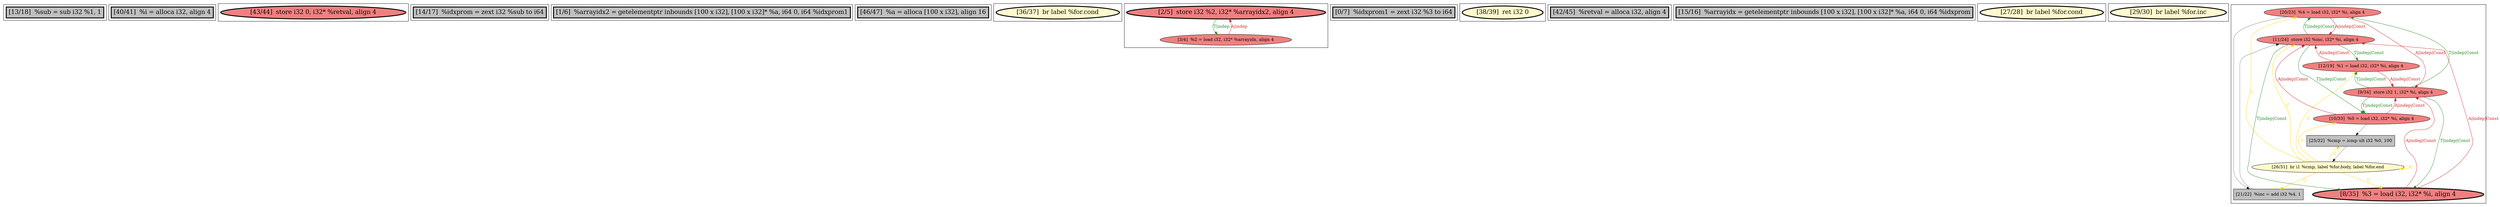 
digraph G {





subgraph cluster13 {


node85 [penwidth=3.0,fontsize=20,fillcolor=grey,label="[13/18]  %sub = sub i32 %1, 1",shape=rectangle,style=filled ]



}

subgraph cluster11 {


node83 [penwidth=3.0,fontsize=20,fillcolor=grey,label="[40/41]  %i = alloca i32, align 4",shape=rectangle,style=filled ]



}

subgraph cluster10 {


node82 [penwidth=3.0,fontsize=20,fillcolor=lightcoral,label="[43/44]  store i32 0, i32* %retval, align 4",shape=ellipse,style=filled ]



}

subgraph cluster9 {


node81 [penwidth=3.0,fontsize=20,fillcolor=grey,label="[14/17]  %idxprom = zext i32 %sub to i64",shape=rectangle,style=filled ]



}

subgraph cluster8 {


node80 [penwidth=3.0,fontsize=20,fillcolor=grey,label="[1/6]  %arrayidx2 = getelementptr inbounds [100 x i32], [100 x i32]* %a, i64 0, i64 %idxprom1",shape=rectangle,style=filled ]



}

subgraph cluster7 {


node79 [penwidth=3.0,fontsize=20,fillcolor=grey,label="[46/47]  %a = alloca [100 x i32], align 16",shape=rectangle,style=filled ]



}

subgraph cluster14 {


node86 [penwidth=3.0,fontsize=20,fillcolor=lemonchiffon,label="[36/37]  br label %for.cond",shape=ellipse,style=filled ]



}

subgraph cluster6 {


node78 [penwidth=3.0,fontsize=20,fillcolor=lightcoral,label="[2/5]  store i32 %2, i32* %arrayidx2, align 4",shape=ellipse,style=filled ]
node77 [fillcolor=lightcoral,label="[3/4]  %2 = load i32, i32* %arrayidx, align 4",shape=ellipse,style=filled ]

node77->node78 [style=solid,color=firebrick3,label="A|indep",penwidth=1.0,fontcolor=firebrick3 ]
node78->node77 [style=solid,color=forestgreen,label="T|indep",penwidth=1.0,fontcolor=forestgreen ]


}

subgraph cluster0 {


node63 [penwidth=3.0,fontsize=20,fillcolor=grey,label="[0/7]  %idxprom1 = zext i32 %3 to i64",shape=rectangle,style=filled ]



}

subgraph cluster12 {


node84 [penwidth=3.0,fontsize=20,fillcolor=lemonchiffon,label="[38/39]  ret i32 0",shape=ellipse,style=filled ]



}

subgraph cluster5 {


node76 [penwidth=3.0,fontsize=20,fillcolor=grey,label="[42/45]  %retval = alloca i32, align 4",shape=rectangle,style=filled ]



}

subgraph cluster1 {


node64 [penwidth=3.0,fontsize=20,fillcolor=grey,label="[15/16]  %arrayidx = getelementptr inbounds [100 x i32], [100 x i32]* %a, i64 0, i64 %idxprom",shape=rectangle,style=filled ]



}

subgraph cluster2 {


node65 [penwidth=3.0,fontsize=20,fillcolor=lemonchiffon,label="[27/28]  br label %for.cond",shape=ellipse,style=filled ]



}

subgraph cluster3 {


node66 [penwidth=3.0,fontsize=20,fillcolor=lemonchiffon,label="[29/30]  br label %for.inc",shape=ellipse,style=filled ]



}

subgraph cluster4 {


node75 [fillcolor=lightcoral,label="[20/23]  %4 = load i32, i32* %i, align 4",shape=ellipse,style=filled ]
node74 [fillcolor=lemonchiffon,label="[26/31]  br i1 %cmp, label %for.body, label %for.end",shape=ellipse,style=filled ]
node73 [fillcolor=lightcoral,label="[11/24]  store i32 %inc, i32* %i, align 4",shape=ellipse,style=filled ]
node68 [fillcolor=grey,label="[25/32]  %cmp = icmp ult i32 %0, 100",shape=rectangle,style=filled ]
node69 [fillcolor=lightcoral,label="[9/34]  store i32 1, i32* %i, align 4",shape=ellipse,style=filled ]
node67 [fillcolor=grey,label="[21/22]  %inc = add i32 %4, 1",shape=rectangle,style=filled ]
node70 [penwidth=3.0,fontsize=20,fillcolor=lightcoral,label="[8/35]  %3 = load i32, i32* %i, align 4",shape=ellipse,style=filled ]
node71 [fillcolor=lightcoral,label="[10/33]  %0 = load i32, i32* %i, align 4",shape=ellipse,style=filled ]
node72 [fillcolor=lightcoral,label="[12/19]  %1 = load i32, i32* %i, align 4",shape=ellipse,style=filled ]

node73->node71 [style=solid,color=forestgreen,label="T|indep|Const",penwidth=1.0,fontcolor=forestgreen ]
node71->node73 [style=solid,color=firebrick3,label="A|indep|Const",penwidth=1.0,fontcolor=firebrick3 ]
node71->node68 [style=solid,color=black,label="",penwidth=0.5,fontcolor=black ]
node70->node73 [style=solid,color=firebrick3,label="A|indep|Const",penwidth=1.0,fontcolor=firebrick3 ]
node68->node74 [style=solid,color=black,label="",penwidth=0.5,fontcolor=black ]
node74->node71 [style=solid,color=gold,label="C",penwidth=1.0,fontcolor=gold ]
node67->node73 [style=solid,color=black,label="",penwidth=0.5,fontcolor=black ]
node69->node72 [style=solid,color=forestgreen,label="T|indep|Const",penwidth=1.0,fontcolor=forestgreen ]
node74->node67 [style=solid,color=gold,label="C",penwidth=1.0,fontcolor=gold ]
node74->node75 [style=solid,color=gold,label="C",penwidth=1.0,fontcolor=gold ]
node74->node70 [style=solid,color=gold,label="C",penwidth=1.0,fontcolor=gold ]
node73->node70 [style=solid,color=forestgreen,label="T|indep|Const",penwidth=1.0,fontcolor=forestgreen ]
node69->node71 [style=solid,color=forestgreen,label="T|indep|Const",penwidth=1.0,fontcolor=forestgreen ]
node74->node73 [style=solid,color=gold,label="C",penwidth=1.0,fontcolor=gold ]
node75->node67 [style=solid,color=black,label="",penwidth=0.5,fontcolor=black ]
node69->node70 [style=solid,color=forestgreen,label="T|indep|Const",penwidth=1.0,fontcolor=forestgreen ]
node74->node68 [style=solid,color=gold,label="C",penwidth=1.0,fontcolor=gold ]
node74->node74 [style=solid,color=gold,label="C",penwidth=1.0,fontcolor=gold ]
node71->node69 [style=solid,color=firebrick3,label="A|indep|Const",penwidth=1.0,fontcolor=firebrick3 ]
node73->node75 [style=solid,color=forestgreen,label="T|indep|Const",penwidth=1.0,fontcolor=forestgreen ]
node70->node69 [style=solid,color=firebrick3,label="A|indep|Const",penwidth=1.0,fontcolor=firebrick3 ]
node75->node69 [style=solid,color=firebrick3,label="A|indep|Const",penwidth=1.0,fontcolor=firebrick3 ]
node69->node75 [style=solid,color=forestgreen,label="T|indep|Const",penwidth=1.0,fontcolor=forestgreen ]
node74->node72 [style=solid,color=gold,label="C",penwidth=1.0,fontcolor=gold ]
node72->node69 [style=solid,color=firebrick3,label="A|indep|Const",penwidth=1.0,fontcolor=firebrick3 ]
node75->node73 [style=solid,color=firebrick3,label="A|indep|Const",penwidth=1.0,fontcolor=firebrick3 ]
node72->node73 [style=solid,color=firebrick3,label="A|indep|Const",penwidth=1.0,fontcolor=firebrick3 ]
node73->node72 [style=solid,color=forestgreen,label="T|indep|Const",penwidth=1.0,fontcolor=forestgreen ]


}

}
